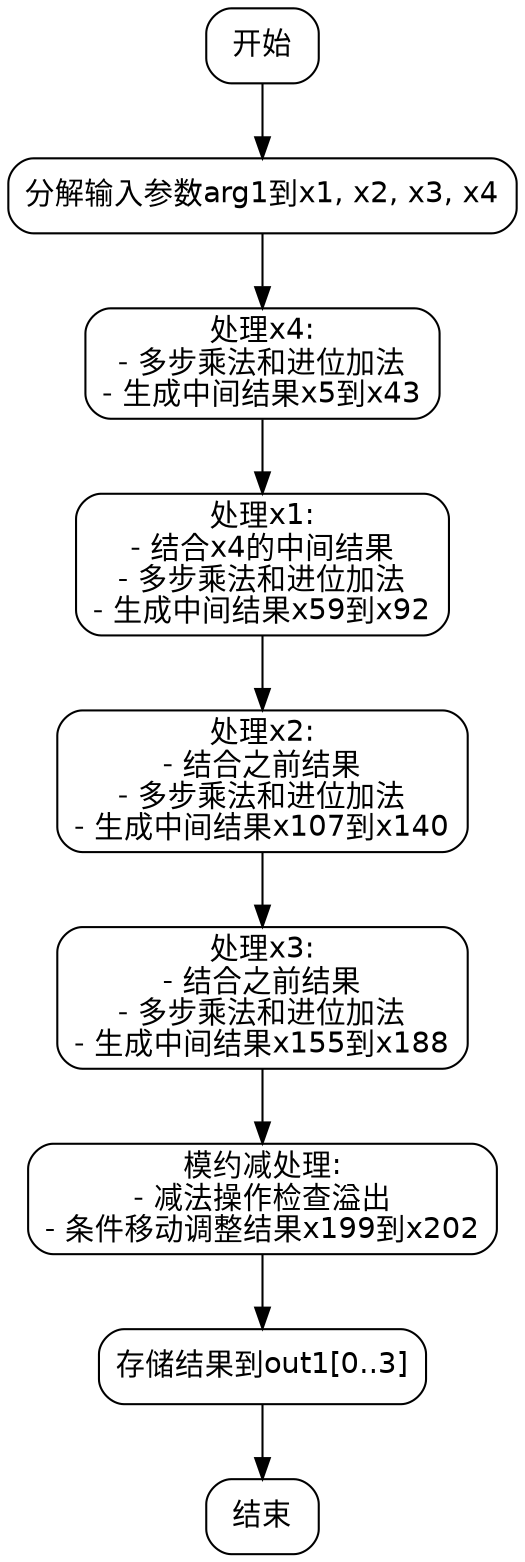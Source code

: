 
digraph flowchart {
    node [shape=rectangle, style=rounded, fontname=Helvetica];
    edge [fontname=Helvetica];

    start [label="开始"];
    init [label="分解输入参数arg1到x1, x2, x3, x4"];
    process_x4 [label="处理x4:\n- 多步乘法和进位加法\n- 生成中间结果x5到x43"];
    process_x1 [label="处理x1:\n- 结合x4的中间结果\n- 多步乘法和进位加法\n- 生成中间结果x59到x92"];
    process_x2 [label="处理x2:\n- 结合之前结果\n- 多步乘法和进位加法\n- 生成中间结果x107到x140"];
    process_x3 [label="处理x3:\n- 结合之前结果\n- 多步乘法和进位加法\n- 生成中间结果x155到x188"];
    modular_reduction [label="模约减处理:\n- 减法操作检查溢出\n- 条件移动调整结果x199到x202"];
    store_result [label="存储结果到out1[0..3]"];
    end [label="结束"];

    start -> init;
    init -> process_x4;
    process_x4 -> process_x1;
    process_x1 -> process_x2;
    process_x2 -> process_x3;
    process_x3 -> modular_reduction;
    modular_reduction -> store_result;
    store_result -> end;
}
